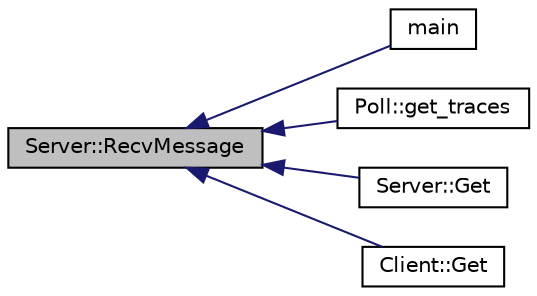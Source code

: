 digraph "Server::RecvMessage"
{
  edge [fontname="Helvetica",fontsize="10",labelfontname="Helvetica",labelfontsize="10"];
  node [fontname="Helvetica",fontsize="10",shape=record];
  rankdir="LR";
  Node1 [label="Server::RecvMessage",height=0.2,width=0.4,color="black", fillcolor="grey75", style="filled", fontcolor="black"];
  Node1 -> Node2 [dir="back",color="midnightblue",fontsize="10",style="solid",fontname="Helvetica"];
  Node2 [label="main",height=0.2,width=0.4,color="black", fillcolor="white", style="filled",URL="$dd/d8b/listener_8cpp.html#ae66f6b31b5ad750f1fe042a706a4e3d4"];
  Node1 -> Node3 [dir="back",color="midnightblue",fontsize="10",style="solid",fontname="Helvetica"];
  Node3 [label="Poll::get_traces",height=0.2,width=0.4,color="black", fillcolor="white", style="filled",URL="$d6/db0/class_poll.html#a7bc77d04169be53d1a3553e0a55932d6",tooltip="Acquire raw traces from a pixie module. "];
  Node1 -> Node4 [dir="back",color="midnightblue",fontsize="10",style="solid",fontname="Helvetica"];
  Node4 [label="Server::Get",height=0.2,width=0.4,color="black", fillcolor="white", style="filled",URL="$dc/db6/class_server.html#a5de021f3be9993d7e050c58f64cd083a"];
  Node1 -> Node5 [dir="back",color="midnightblue",fontsize="10",style="solid",fontname="Helvetica"];
  Node5 [label="Client::Get",height=0.2,width=0.4,color="black", fillcolor="white", style="filled",URL="$d3/d7a/class_client.html#a7af74af1015f21528f63d6d9274b4b99"];
}
